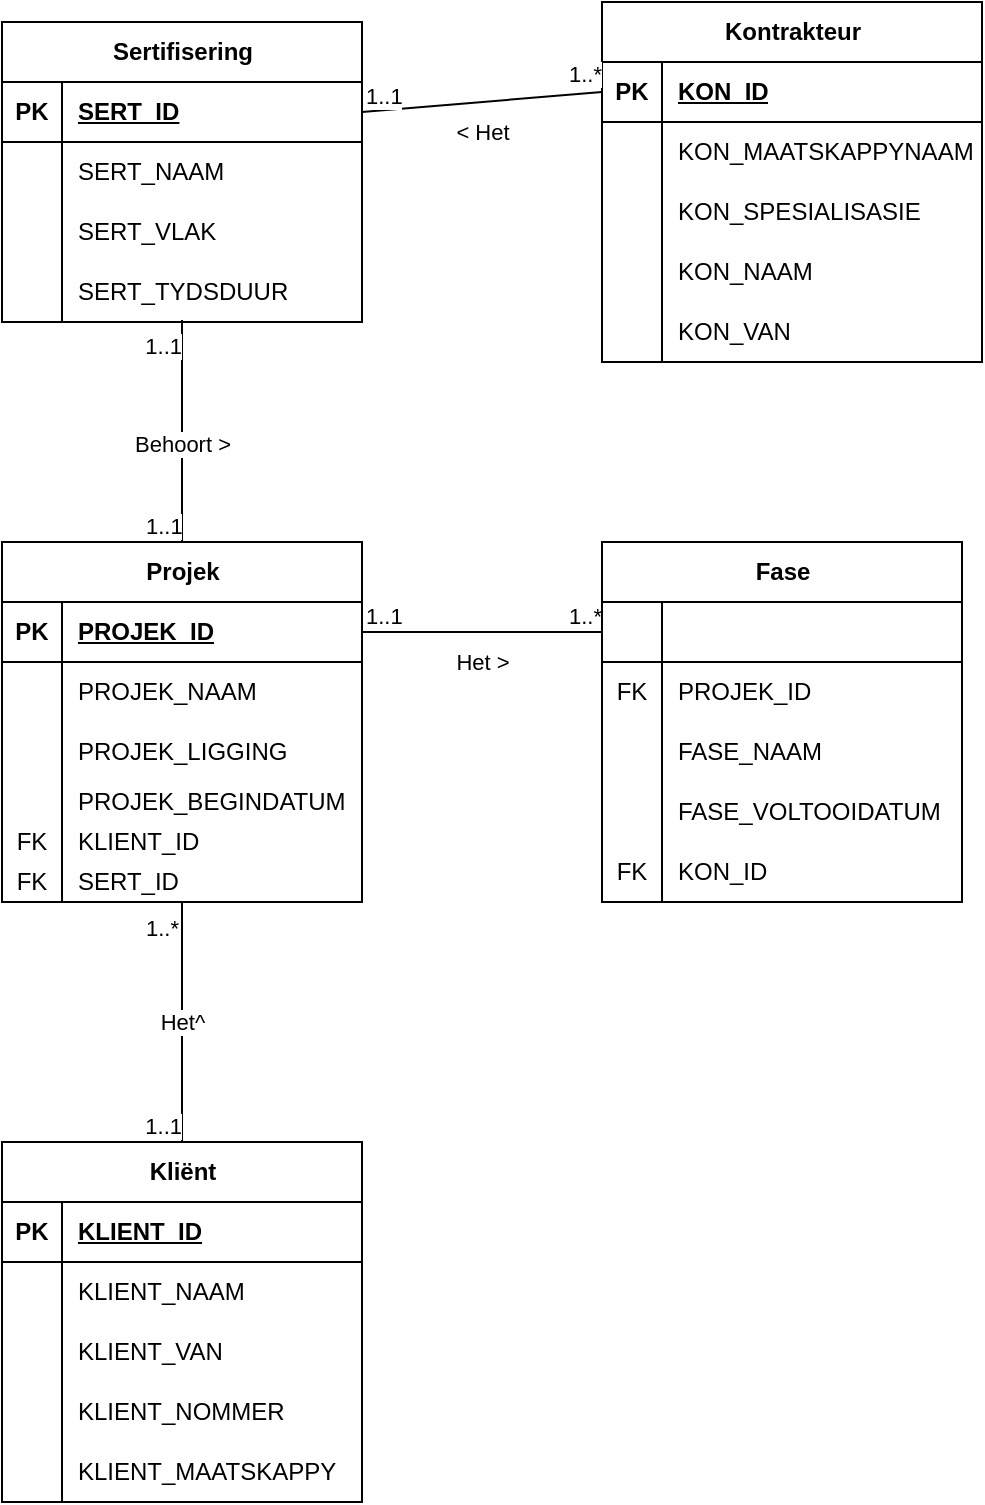 <mxfile version="26.0.16">
  <diagram name="Page-1" id="yYSKnPK_VKAa8_zPlHzS">
    <mxGraphModel dx="457" dy="449" grid="1" gridSize="10" guides="1" tooltips="1" connect="1" arrows="1" fold="1" page="1" pageScale="1" pageWidth="827" pageHeight="1169" math="0" shadow="0">
      <root>
        <mxCell id="0" />
        <mxCell id="1" parent="0" />
        <mxCell id="8T1uzjhkkTsbVpYDEGnf-1" value="" style="endArrow=none;html=1;rounded=0;startFill=0;exitX=1;exitY=0.5;exitDx=0;exitDy=0;entryX=0;entryY=0.5;entryDx=0;entryDy=0;" edge="1" parent="1" source="8T1uzjhkkTsbVpYDEGnf-6" target="8T1uzjhkkTsbVpYDEGnf-35">
          <mxGeometry relative="1" as="geometry">
            <mxPoint x="280" y="500" as="sourcePoint" />
            <mxPoint x="440" y="500" as="targetPoint" />
          </mxGeometry>
        </mxCell>
        <mxCell id="8T1uzjhkkTsbVpYDEGnf-2" value="Het &amp;gt;" style="edgeLabel;resizable=0;html=1;;align=center;verticalAlign=middle;" connectable="0" vertex="1" parent="8T1uzjhkkTsbVpYDEGnf-1">
          <mxGeometry relative="1" as="geometry">
            <mxPoint y="15" as="offset" />
          </mxGeometry>
        </mxCell>
        <mxCell id="8T1uzjhkkTsbVpYDEGnf-3" value="1..1" style="edgeLabel;resizable=0;html=1;;align=left;verticalAlign=bottom;" connectable="0" vertex="1" parent="8T1uzjhkkTsbVpYDEGnf-1">
          <mxGeometry x="-1" relative="1" as="geometry" />
        </mxCell>
        <mxCell id="8T1uzjhkkTsbVpYDEGnf-4" value="1..*" style="edgeLabel;resizable=0;html=1;;align=right;verticalAlign=bottom;" connectable="0" vertex="1" parent="8T1uzjhkkTsbVpYDEGnf-1">
          <mxGeometry x="1" relative="1" as="geometry" />
        </mxCell>
        <mxCell id="8T1uzjhkkTsbVpYDEGnf-5" value="Projek" style="shape=table;startSize=30;container=1;collapsible=1;childLayout=tableLayout;fixedRows=1;rowLines=0;fontStyle=1;align=center;resizeLast=1;html=1;" vertex="1" parent="1">
          <mxGeometry x="10" y="280" width="180" height="180" as="geometry" />
        </mxCell>
        <mxCell id="8T1uzjhkkTsbVpYDEGnf-6" value="" style="shape=tableRow;horizontal=0;startSize=0;swimlaneHead=0;swimlaneBody=0;fillColor=none;collapsible=0;dropTarget=0;points=[[0,0.5],[1,0.5]];portConstraint=eastwest;top=0;left=0;right=0;bottom=1;" vertex="1" parent="8T1uzjhkkTsbVpYDEGnf-5">
          <mxGeometry y="30" width="180" height="30" as="geometry" />
        </mxCell>
        <mxCell id="8T1uzjhkkTsbVpYDEGnf-7" value="PK" style="shape=partialRectangle;connectable=0;fillColor=none;top=0;left=0;bottom=0;right=0;fontStyle=1;overflow=hidden;whiteSpace=wrap;html=1;" vertex="1" parent="8T1uzjhkkTsbVpYDEGnf-6">
          <mxGeometry width="30" height="30" as="geometry">
            <mxRectangle width="30" height="30" as="alternateBounds" />
          </mxGeometry>
        </mxCell>
        <mxCell id="8T1uzjhkkTsbVpYDEGnf-8" value="PROJEK_ID" style="shape=partialRectangle;connectable=0;fillColor=none;top=0;left=0;bottom=0;right=0;align=left;spacingLeft=6;fontStyle=5;overflow=hidden;whiteSpace=wrap;html=1;" vertex="1" parent="8T1uzjhkkTsbVpYDEGnf-6">
          <mxGeometry x="30" width="150" height="30" as="geometry">
            <mxRectangle width="150" height="30" as="alternateBounds" />
          </mxGeometry>
        </mxCell>
        <mxCell id="8T1uzjhkkTsbVpYDEGnf-9" value="" style="shape=tableRow;horizontal=0;startSize=0;swimlaneHead=0;swimlaneBody=0;fillColor=none;collapsible=0;dropTarget=0;points=[[0,0.5],[1,0.5]];portConstraint=eastwest;top=0;left=0;right=0;bottom=0;" vertex="1" parent="8T1uzjhkkTsbVpYDEGnf-5">
          <mxGeometry y="60" width="180" height="30" as="geometry" />
        </mxCell>
        <mxCell id="8T1uzjhkkTsbVpYDEGnf-10" value="" style="shape=partialRectangle;connectable=0;fillColor=none;top=0;left=0;bottom=0;right=0;editable=1;overflow=hidden;whiteSpace=wrap;html=1;" vertex="1" parent="8T1uzjhkkTsbVpYDEGnf-9">
          <mxGeometry width="30" height="30" as="geometry">
            <mxRectangle width="30" height="30" as="alternateBounds" />
          </mxGeometry>
        </mxCell>
        <mxCell id="8T1uzjhkkTsbVpYDEGnf-11" value="PROJEK_NAAM" style="shape=partialRectangle;connectable=0;fillColor=none;top=0;left=0;bottom=0;right=0;align=left;spacingLeft=6;overflow=hidden;whiteSpace=wrap;html=1;" vertex="1" parent="8T1uzjhkkTsbVpYDEGnf-9">
          <mxGeometry x="30" width="150" height="30" as="geometry">
            <mxRectangle width="150" height="30" as="alternateBounds" />
          </mxGeometry>
        </mxCell>
        <mxCell id="8T1uzjhkkTsbVpYDEGnf-12" value="" style="shape=tableRow;horizontal=0;startSize=0;swimlaneHead=0;swimlaneBody=0;fillColor=none;collapsible=0;dropTarget=0;points=[[0,0.5],[1,0.5]];portConstraint=eastwest;top=0;left=0;right=0;bottom=0;" vertex="1" parent="8T1uzjhkkTsbVpYDEGnf-5">
          <mxGeometry y="90" width="180" height="30" as="geometry" />
        </mxCell>
        <mxCell id="8T1uzjhkkTsbVpYDEGnf-13" value="" style="shape=partialRectangle;connectable=0;fillColor=none;top=0;left=0;bottom=0;right=0;editable=1;overflow=hidden;whiteSpace=wrap;html=1;" vertex="1" parent="8T1uzjhkkTsbVpYDEGnf-12">
          <mxGeometry width="30" height="30" as="geometry">
            <mxRectangle width="30" height="30" as="alternateBounds" />
          </mxGeometry>
        </mxCell>
        <mxCell id="8T1uzjhkkTsbVpYDEGnf-14" value="PROJEK_LIGGING" style="shape=partialRectangle;connectable=0;fillColor=none;top=0;left=0;bottom=0;right=0;align=left;spacingLeft=6;overflow=hidden;whiteSpace=wrap;html=1;" vertex="1" parent="8T1uzjhkkTsbVpYDEGnf-12">
          <mxGeometry x="30" width="150" height="30" as="geometry">
            <mxRectangle width="150" height="30" as="alternateBounds" />
          </mxGeometry>
        </mxCell>
        <mxCell id="8T1uzjhkkTsbVpYDEGnf-15" value="" style="shape=tableRow;horizontal=0;startSize=0;swimlaneHead=0;swimlaneBody=0;fillColor=none;collapsible=0;dropTarget=0;points=[[0,0.5],[1,0.5]];portConstraint=eastwest;top=0;left=0;right=0;bottom=0;" vertex="1" parent="8T1uzjhkkTsbVpYDEGnf-5">
          <mxGeometry y="120" width="180" height="20" as="geometry" />
        </mxCell>
        <mxCell id="8T1uzjhkkTsbVpYDEGnf-16" value="" style="shape=partialRectangle;connectable=0;fillColor=none;top=0;left=0;bottom=0;right=0;editable=1;overflow=hidden;whiteSpace=wrap;html=1;" vertex="1" parent="8T1uzjhkkTsbVpYDEGnf-15">
          <mxGeometry width="30" height="20" as="geometry">
            <mxRectangle width="30" height="20" as="alternateBounds" />
          </mxGeometry>
        </mxCell>
        <mxCell id="8T1uzjhkkTsbVpYDEGnf-17" value="PROJEK_BEGINDATUM" style="shape=partialRectangle;connectable=0;fillColor=none;top=0;left=0;bottom=0;right=0;align=left;spacingLeft=6;overflow=hidden;whiteSpace=wrap;html=1;" vertex="1" parent="8T1uzjhkkTsbVpYDEGnf-15">
          <mxGeometry x="30" width="150" height="20" as="geometry">
            <mxRectangle width="150" height="20" as="alternateBounds" />
          </mxGeometry>
        </mxCell>
        <mxCell id="8T1uzjhkkTsbVpYDEGnf-54" style="shape=tableRow;horizontal=0;startSize=0;swimlaneHead=0;swimlaneBody=0;fillColor=none;collapsible=0;dropTarget=0;points=[[0,0.5],[1,0.5]];portConstraint=eastwest;top=0;left=0;right=0;bottom=0;" vertex="1" parent="8T1uzjhkkTsbVpYDEGnf-5">
          <mxGeometry y="140" width="180" height="20" as="geometry" />
        </mxCell>
        <mxCell id="8T1uzjhkkTsbVpYDEGnf-55" value="FK" style="shape=partialRectangle;connectable=0;fillColor=none;top=0;left=0;bottom=0;right=0;editable=1;overflow=hidden;whiteSpace=wrap;html=1;" vertex="1" parent="8T1uzjhkkTsbVpYDEGnf-54">
          <mxGeometry width="30" height="20" as="geometry">
            <mxRectangle width="30" height="20" as="alternateBounds" />
          </mxGeometry>
        </mxCell>
        <mxCell id="8T1uzjhkkTsbVpYDEGnf-56" value="KLIENT_ID" style="shape=partialRectangle;connectable=0;fillColor=none;top=0;left=0;bottom=0;right=0;align=left;spacingLeft=6;overflow=hidden;whiteSpace=wrap;html=1;" vertex="1" parent="8T1uzjhkkTsbVpYDEGnf-54">
          <mxGeometry x="30" width="150" height="20" as="geometry">
            <mxRectangle width="150" height="20" as="alternateBounds" />
          </mxGeometry>
        </mxCell>
        <mxCell id="8T1uzjhkkTsbVpYDEGnf-108" style="shape=tableRow;horizontal=0;startSize=0;swimlaneHead=0;swimlaneBody=0;fillColor=none;collapsible=0;dropTarget=0;points=[[0,0.5],[1,0.5]];portConstraint=eastwest;top=0;left=0;right=0;bottom=0;" vertex="1" parent="8T1uzjhkkTsbVpYDEGnf-5">
          <mxGeometry y="160" width="180" height="20" as="geometry" />
        </mxCell>
        <mxCell id="8T1uzjhkkTsbVpYDEGnf-109" value="FK" style="shape=partialRectangle;connectable=0;fillColor=none;top=0;left=0;bottom=0;right=0;editable=1;overflow=hidden;whiteSpace=wrap;html=1;" vertex="1" parent="8T1uzjhkkTsbVpYDEGnf-108">
          <mxGeometry width="30" height="20" as="geometry">
            <mxRectangle width="30" height="20" as="alternateBounds" />
          </mxGeometry>
        </mxCell>
        <mxCell id="8T1uzjhkkTsbVpYDEGnf-110" value="SERT_ID" style="shape=partialRectangle;connectable=0;fillColor=none;top=0;left=0;bottom=0;right=0;align=left;spacingLeft=6;overflow=hidden;whiteSpace=wrap;html=1;" vertex="1" parent="8T1uzjhkkTsbVpYDEGnf-108">
          <mxGeometry x="30" width="150" height="20" as="geometry">
            <mxRectangle width="150" height="20" as="alternateBounds" />
          </mxGeometry>
        </mxCell>
        <mxCell id="8T1uzjhkkTsbVpYDEGnf-18" value="Kontrakteur" style="shape=table;startSize=30;container=1;collapsible=1;childLayout=tableLayout;fixedRows=1;rowLines=0;fontStyle=1;align=center;resizeLast=1;html=1;" vertex="1" parent="1">
          <mxGeometry x="310" y="10" width="190" height="180" as="geometry" />
        </mxCell>
        <mxCell id="8T1uzjhkkTsbVpYDEGnf-19" value="" style="shape=tableRow;horizontal=0;startSize=0;swimlaneHead=0;swimlaneBody=0;fillColor=none;collapsible=0;dropTarget=0;points=[[0,0.5],[1,0.5]];portConstraint=eastwest;top=0;left=0;right=0;bottom=1;" vertex="1" parent="8T1uzjhkkTsbVpYDEGnf-18">
          <mxGeometry y="30" width="190" height="30" as="geometry" />
        </mxCell>
        <mxCell id="8T1uzjhkkTsbVpYDEGnf-20" value="PK" style="shape=partialRectangle;connectable=0;fillColor=none;top=0;left=0;bottom=0;right=0;fontStyle=1;overflow=hidden;whiteSpace=wrap;html=1;" vertex="1" parent="8T1uzjhkkTsbVpYDEGnf-19">
          <mxGeometry width="30" height="30" as="geometry">
            <mxRectangle width="30" height="30" as="alternateBounds" />
          </mxGeometry>
        </mxCell>
        <mxCell id="8T1uzjhkkTsbVpYDEGnf-21" value="KON_ID" style="shape=partialRectangle;connectable=0;fillColor=none;top=0;left=0;bottom=0;right=0;align=left;spacingLeft=6;fontStyle=5;overflow=hidden;whiteSpace=wrap;html=1;" vertex="1" parent="8T1uzjhkkTsbVpYDEGnf-19">
          <mxGeometry x="30" width="160" height="30" as="geometry">
            <mxRectangle width="160" height="30" as="alternateBounds" />
          </mxGeometry>
        </mxCell>
        <mxCell id="8T1uzjhkkTsbVpYDEGnf-22" value="" style="shape=tableRow;horizontal=0;startSize=0;swimlaneHead=0;swimlaneBody=0;fillColor=none;collapsible=0;dropTarget=0;points=[[0,0.5],[1,0.5]];portConstraint=eastwest;top=0;left=0;right=0;bottom=0;" vertex="1" parent="8T1uzjhkkTsbVpYDEGnf-18">
          <mxGeometry y="60" width="190" height="30" as="geometry" />
        </mxCell>
        <mxCell id="8T1uzjhkkTsbVpYDEGnf-23" value="" style="shape=partialRectangle;connectable=0;fillColor=none;top=0;left=0;bottom=0;right=0;editable=1;overflow=hidden;whiteSpace=wrap;html=1;" vertex="1" parent="8T1uzjhkkTsbVpYDEGnf-22">
          <mxGeometry width="30" height="30" as="geometry">
            <mxRectangle width="30" height="30" as="alternateBounds" />
          </mxGeometry>
        </mxCell>
        <mxCell id="8T1uzjhkkTsbVpYDEGnf-24" value="KON_MAATSKAPPYNAAM" style="shape=partialRectangle;connectable=0;fillColor=none;top=0;left=0;bottom=0;right=0;align=left;spacingLeft=6;overflow=hidden;whiteSpace=wrap;html=1;" vertex="1" parent="8T1uzjhkkTsbVpYDEGnf-22">
          <mxGeometry x="30" width="160" height="30" as="geometry">
            <mxRectangle width="160" height="30" as="alternateBounds" />
          </mxGeometry>
        </mxCell>
        <mxCell id="8T1uzjhkkTsbVpYDEGnf-25" value="" style="shape=tableRow;horizontal=0;startSize=0;swimlaneHead=0;swimlaneBody=0;fillColor=none;collapsible=0;dropTarget=0;points=[[0,0.5],[1,0.5]];portConstraint=eastwest;top=0;left=0;right=0;bottom=0;" vertex="1" parent="8T1uzjhkkTsbVpYDEGnf-18">
          <mxGeometry y="90" width="190" height="30" as="geometry" />
        </mxCell>
        <mxCell id="8T1uzjhkkTsbVpYDEGnf-26" value="" style="shape=partialRectangle;connectable=0;fillColor=none;top=0;left=0;bottom=0;right=0;editable=1;overflow=hidden;whiteSpace=wrap;html=1;" vertex="1" parent="8T1uzjhkkTsbVpYDEGnf-25">
          <mxGeometry width="30" height="30" as="geometry">
            <mxRectangle width="30" height="30" as="alternateBounds" />
          </mxGeometry>
        </mxCell>
        <mxCell id="8T1uzjhkkTsbVpYDEGnf-27" value="KON_SPESIALISASIE" style="shape=partialRectangle;connectable=0;fillColor=none;top=0;left=0;bottom=0;right=0;align=left;spacingLeft=6;overflow=hidden;whiteSpace=wrap;html=1;" vertex="1" parent="8T1uzjhkkTsbVpYDEGnf-25">
          <mxGeometry x="30" width="160" height="30" as="geometry">
            <mxRectangle width="160" height="30" as="alternateBounds" />
          </mxGeometry>
        </mxCell>
        <mxCell id="8T1uzjhkkTsbVpYDEGnf-28" value="" style="shape=tableRow;horizontal=0;startSize=0;swimlaneHead=0;swimlaneBody=0;fillColor=none;collapsible=0;dropTarget=0;points=[[0,0.5],[1,0.5]];portConstraint=eastwest;top=0;left=0;right=0;bottom=0;" vertex="1" parent="8T1uzjhkkTsbVpYDEGnf-18">
          <mxGeometry y="120" width="190" height="30" as="geometry" />
        </mxCell>
        <mxCell id="8T1uzjhkkTsbVpYDEGnf-29" value="" style="shape=partialRectangle;connectable=0;fillColor=none;top=0;left=0;bottom=0;right=0;editable=1;overflow=hidden;whiteSpace=wrap;html=1;" vertex="1" parent="8T1uzjhkkTsbVpYDEGnf-28">
          <mxGeometry width="30" height="30" as="geometry">
            <mxRectangle width="30" height="30" as="alternateBounds" />
          </mxGeometry>
        </mxCell>
        <mxCell id="8T1uzjhkkTsbVpYDEGnf-30" value="KON_NAAM" style="shape=partialRectangle;connectable=0;fillColor=none;top=0;left=0;bottom=0;right=0;align=left;spacingLeft=6;overflow=hidden;whiteSpace=wrap;html=1;" vertex="1" parent="8T1uzjhkkTsbVpYDEGnf-28">
          <mxGeometry x="30" width="160" height="30" as="geometry">
            <mxRectangle width="160" height="30" as="alternateBounds" />
          </mxGeometry>
        </mxCell>
        <mxCell id="8T1uzjhkkTsbVpYDEGnf-31" style="shape=tableRow;horizontal=0;startSize=0;swimlaneHead=0;swimlaneBody=0;fillColor=none;collapsible=0;dropTarget=0;points=[[0,0.5],[1,0.5]];portConstraint=eastwest;top=0;left=0;right=0;bottom=0;" vertex="1" parent="8T1uzjhkkTsbVpYDEGnf-18">
          <mxGeometry y="150" width="190" height="30" as="geometry" />
        </mxCell>
        <mxCell id="8T1uzjhkkTsbVpYDEGnf-32" style="shape=partialRectangle;connectable=0;fillColor=none;top=0;left=0;bottom=0;right=0;editable=1;overflow=hidden;whiteSpace=wrap;html=1;" vertex="1" parent="8T1uzjhkkTsbVpYDEGnf-31">
          <mxGeometry width="30" height="30" as="geometry">
            <mxRectangle width="30" height="30" as="alternateBounds" />
          </mxGeometry>
        </mxCell>
        <mxCell id="8T1uzjhkkTsbVpYDEGnf-33" value="KON_VAN" style="shape=partialRectangle;connectable=0;fillColor=none;top=0;left=0;bottom=0;right=0;align=left;spacingLeft=6;overflow=hidden;whiteSpace=wrap;html=1;" vertex="1" parent="8T1uzjhkkTsbVpYDEGnf-31">
          <mxGeometry x="30" width="160" height="30" as="geometry">
            <mxRectangle width="160" height="30" as="alternateBounds" />
          </mxGeometry>
        </mxCell>
        <mxCell id="8T1uzjhkkTsbVpYDEGnf-34" value="Fase" style="shape=table;startSize=30;container=1;collapsible=1;childLayout=tableLayout;fixedRows=1;rowLines=0;fontStyle=1;align=center;resizeLast=1;html=1;" vertex="1" parent="1">
          <mxGeometry x="310" y="280" width="180" height="180" as="geometry" />
        </mxCell>
        <mxCell id="8T1uzjhkkTsbVpYDEGnf-35" value="" style="shape=tableRow;horizontal=0;startSize=0;swimlaneHead=0;swimlaneBody=0;fillColor=none;collapsible=0;dropTarget=0;points=[[0,0.5],[1,0.5]];portConstraint=eastwest;top=0;left=0;right=0;bottom=1;" vertex="1" parent="8T1uzjhkkTsbVpYDEGnf-34">
          <mxGeometry y="30" width="180" height="30" as="geometry" />
        </mxCell>
        <mxCell id="8T1uzjhkkTsbVpYDEGnf-36" value="&amp;nbsp;" style="shape=partialRectangle;connectable=0;fillColor=none;top=0;left=0;bottom=0;right=0;fontStyle=1;overflow=hidden;whiteSpace=wrap;html=1;" vertex="1" parent="8T1uzjhkkTsbVpYDEGnf-35">
          <mxGeometry width="30" height="30" as="geometry">
            <mxRectangle width="30" height="30" as="alternateBounds" />
          </mxGeometry>
        </mxCell>
        <mxCell id="8T1uzjhkkTsbVpYDEGnf-37" value="" style="shape=partialRectangle;connectable=0;fillColor=none;top=0;left=0;bottom=0;right=0;align=left;spacingLeft=6;fontStyle=5;overflow=hidden;whiteSpace=wrap;html=1;" vertex="1" parent="8T1uzjhkkTsbVpYDEGnf-35">
          <mxGeometry x="30" width="150" height="30" as="geometry">
            <mxRectangle width="150" height="30" as="alternateBounds" />
          </mxGeometry>
        </mxCell>
        <mxCell id="8T1uzjhkkTsbVpYDEGnf-38" value="" style="shape=tableRow;horizontal=0;startSize=0;swimlaneHead=0;swimlaneBody=0;fillColor=none;collapsible=0;dropTarget=0;points=[[0,0.5],[1,0.5]];portConstraint=eastwest;top=0;left=0;right=0;bottom=0;" vertex="1" parent="8T1uzjhkkTsbVpYDEGnf-34">
          <mxGeometry y="60" width="180" height="30" as="geometry" />
        </mxCell>
        <mxCell id="8T1uzjhkkTsbVpYDEGnf-39" value="FK" style="shape=partialRectangle;connectable=0;fillColor=none;top=0;left=0;bottom=0;right=0;editable=1;overflow=hidden;whiteSpace=wrap;html=1;" vertex="1" parent="8T1uzjhkkTsbVpYDEGnf-38">
          <mxGeometry width="30" height="30" as="geometry">
            <mxRectangle width="30" height="30" as="alternateBounds" />
          </mxGeometry>
        </mxCell>
        <mxCell id="8T1uzjhkkTsbVpYDEGnf-40" value="PROJEK_ID" style="shape=partialRectangle;connectable=0;fillColor=none;top=0;left=0;bottom=0;right=0;align=left;spacingLeft=6;overflow=hidden;whiteSpace=wrap;html=1;" vertex="1" parent="8T1uzjhkkTsbVpYDEGnf-38">
          <mxGeometry x="30" width="150" height="30" as="geometry">
            <mxRectangle width="150" height="30" as="alternateBounds" />
          </mxGeometry>
        </mxCell>
        <mxCell id="8T1uzjhkkTsbVpYDEGnf-41" value="" style="shape=tableRow;horizontal=0;startSize=0;swimlaneHead=0;swimlaneBody=0;fillColor=none;collapsible=0;dropTarget=0;points=[[0,0.5],[1,0.5]];portConstraint=eastwest;top=0;left=0;right=0;bottom=0;" vertex="1" parent="8T1uzjhkkTsbVpYDEGnf-34">
          <mxGeometry y="90" width="180" height="30" as="geometry" />
        </mxCell>
        <mxCell id="8T1uzjhkkTsbVpYDEGnf-42" value="" style="shape=partialRectangle;connectable=0;fillColor=none;top=0;left=0;bottom=0;right=0;editable=1;overflow=hidden;whiteSpace=wrap;html=1;" vertex="1" parent="8T1uzjhkkTsbVpYDEGnf-41">
          <mxGeometry width="30" height="30" as="geometry">
            <mxRectangle width="30" height="30" as="alternateBounds" />
          </mxGeometry>
        </mxCell>
        <mxCell id="8T1uzjhkkTsbVpYDEGnf-43" value="FASE_NAAM" style="shape=partialRectangle;connectable=0;fillColor=none;top=0;left=0;bottom=0;right=0;align=left;spacingLeft=6;overflow=hidden;whiteSpace=wrap;html=1;" vertex="1" parent="8T1uzjhkkTsbVpYDEGnf-41">
          <mxGeometry x="30" width="150" height="30" as="geometry">
            <mxRectangle width="150" height="30" as="alternateBounds" />
          </mxGeometry>
        </mxCell>
        <mxCell id="8T1uzjhkkTsbVpYDEGnf-44" value="" style="shape=tableRow;horizontal=0;startSize=0;swimlaneHead=0;swimlaneBody=0;fillColor=none;collapsible=0;dropTarget=0;points=[[0,0.5],[1,0.5]];portConstraint=eastwest;top=0;left=0;right=0;bottom=0;" vertex="1" parent="8T1uzjhkkTsbVpYDEGnf-34">
          <mxGeometry y="120" width="180" height="30" as="geometry" />
        </mxCell>
        <mxCell id="8T1uzjhkkTsbVpYDEGnf-45" value="" style="shape=partialRectangle;connectable=0;fillColor=none;top=0;left=0;bottom=0;right=0;editable=1;overflow=hidden;whiteSpace=wrap;html=1;" vertex="1" parent="8T1uzjhkkTsbVpYDEGnf-44">
          <mxGeometry width="30" height="30" as="geometry">
            <mxRectangle width="30" height="30" as="alternateBounds" />
          </mxGeometry>
        </mxCell>
        <mxCell id="8T1uzjhkkTsbVpYDEGnf-46" value="FASE_VOLTOOIDATUM" style="shape=partialRectangle;connectable=0;fillColor=none;top=0;left=0;bottom=0;right=0;align=left;spacingLeft=6;overflow=hidden;whiteSpace=wrap;html=1;" vertex="1" parent="8T1uzjhkkTsbVpYDEGnf-44">
          <mxGeometry x="30" width="150" height="30" as="geometry">
            <mxRectangle width="150" height="30" as="alternateBounds" />
          </mxGeometry>
        </mxCell>
        <mxCell id="8T1uzjhkkTsbVpYDEGnf-47" style="shape=tableRow;horizontal=0;startSize=0;swimlaneHead=0;swimlaneBody=0;fillColor=none;collapsible=0;dropTarget=0;points=[[0,0.5],[1,0.5]];portConstraint=eastwest;top=0;left=0;right=0;bottom=0;" vertex="1" parent="8T1uzjhkkTsbVpYDEGnf-34">
          <mxGeometry y="150" width="180" height="30" as="geometry" />
        </mxCell>
        <mxCell id="8T1uzjhkkTsbVpYDEGnf-48" value="FK" style="shape=partialRectangle;connectable=0;fillColor=none;top=0;left=0;bottom=0;right=0;editable=1;overflow=hidden;whiteSpace=wrap;html=1;" vertex="1" parent="8T1uzjhkkTsbVpYDEGnf-47">
          <mxGeometry width="30" height="30" as="geometry">
            <mxRectangle width="30" height="30" as="alternateBounds" />
          </mxGeometry>
        </mxCell>
        <mxCell id="8T1uzjhkkTsbVpYDEGnf-49" value="KON_ID" style="shape=partialRectangle;connectable=0;fillColor=none;top=0;left=0;bottom=0;right=0;align=left;spacingLeft=6;overflow=hidden;whiteSpace=wrap;html=1;" vertex="1" parent="8T1uzjhkkTsbVpYDEGnf-47">
          <mxGeometry x="30" width="150" height="30" as="geometry">
            <mxRectangle width="150" height="30" as="alternateBounds" />
          </mxGeometry>
        </mxCell>
        <mxCell id="8T1uzjhkkTsbVpYDEGnf-50" value="" style="endArrow=none;html=1;rounded=0;startFill=0;exitX=1;exitY=0.5;exitDx=0;exitDy=0;entryX=0;entryY=0.5;entryDx=0;entryDy=0;" edge="1" parent="1" source="8T1uzjhkkTsbVpYDEGnf-117" target="8T1uzjhkkTsbVpYDEGnf-19">
          <mxGeometry relative="1" as="geometry">
            <mxPoint x="200" y="335" as="sourcePoint" />
            <mxPoint x="320" y="335" as="targetPoint" />
          </mxGeometry>
        </mxCell>
        <mxCell id="8T1uzjhkkTsbVpYDEGnf-51" value="&amp;lt; Het" style="edgeLabel;resizable=0;html=1;;align=center;verticalAlign=middle;" connectable="0" vertex="1" parent="8T1uzjhkkTsbVpYDEGnf-50">
          <mxGeometry relative="1" as="geometry">
            <mxPoint y="15" as="offset" />
          </mxGeometry>
        </mxCell>
        <mxCell id="8T1uzjhkkTsbVpYDEGnf-52" value="1..1" style="edgeLabel;resizable=0;html=1;;align=left;verticalAlign=bottom;" connectable="0" vertex="1" parent="8T1uzjhkkTsbVpYDEGnf-50">
          <mxGeometry x="-1" relative="1" as="geometry" />
        </mxCell>
        <mxCell id="8T1uzjhkkTsbVpYDEGnf-53" value="1..*" style="edgeLabel;resizable=0;html=1;;align=right;verticalAlign=bottom;" connectable="0" vertex="1" parent="8T1uzjhkkTsbVpYDEGnf-50">
          <mxGeometry x="1" relative="1" as="geometry" />
        </mxCell>
        <mxCell id="8T1uzjhkkTsbVpYDEGnf-57" value="Kliënt" style="shape=table;startSize=30;container=1;collapsible=1;childLayout=tableLayout;fixedRows=1;rowLines=0;fontStyle=1;align=center;resizeLast=1;html=1;" vertex="1" parent="1">
          <mxGeometry x="10" y="580" width="180" height="180" as="geometry" />
        </mxCell>
        <mxCell id="8T1uzjhkkTsbVpYDEGnf-58" value="" style="shape=tableRow;horizontal=0;startSize=0;swimlaneHead=0;swimlaneBody=0;fillColor=none;collapsible=0;dropTarget=0;points=[[0,0.5],[1,0.5]];portConstraint=eastwest;top=0;left=0;right=0;bottom=1;" vertex="1" parent="8T1uzjhkkTsbVpYDEGnf-57">
          <mxGeometry y="30" width="180" height="30" as="geometry" />
        </mxCell>
        <mxCell id="8T1uzjhkkTsbVpYDEGnf-59" value="PK" style="shape=partialRectangle;connectable=0;fillColor=none;top=0;left=0;bottom=0;right=0;fontStyle=1;overflow=hidden;whiteSpace=wrap;html=1;" vertex="1" parent="8T1uzjhkkTsbVpYDEGnf-58">
          <mxGeometry width="30" height="30" as="geometry">
            <mxRectangle width="30" height="30" as="alternateBounds" />
          </mxGeometry>
        </mxCell>
        <mxCell id="8T1uzjhkkTsbVpYDEGnf-60" value="KLIENT_ID" style="shape=partialRectangle;connectable=0;fillColor=none;top=0;left=0;bottom=0;right=0;align=left;spacingLeft=6;fontStyle=5;overflow=hidden;whiteSpace=wrap;html=1;" vertex="1" parent="8T1uzjhkkTsbVpYDEGnf-58">
          <mxGeometry x="30" width="150" height="30" as="geometry">
            <mxRectangle width="150" height="30" as="alternateBounds" />
          </mxGeometry>
        </mxCell>
        <mxCell id="8T1uzjhkkTsbVpYDEGnf-61" value="" style="shape=tableRow;horizontal=0;startSize=0;swimlaneHead=0;swimlaneBody=0;fillColor=none;collapsible=0;dropTarget=0;points=[[0,0.5],[1,0.5]];portConstraint=eastwest;top=0;left=0;right=0;bottom=0;" vertex="1" parent="8T1uzjhkkTsbVpYDEGnf-57">
          <mxGeometry y="60" width="180" height="30" as="geometry" />
        </mxCell>
        <mxCell id="8T1uzjhkkTsbVpYDEGnf-62" value="" style="shape=partialRectangle;connectable=0;fillColor=none;top=0;left=0;bottom=0;right=0;editable=1;overflow=hidden;whiteSpace=wrap;html=1;" vertex="1" parent="8T1uzjhkkTsbVpYDEGnf-61">
          <mxGeometry width="30" height="30" as="geometry">
            <mxRectangle width="30" height="30" as="alternateBounds" />
          </mxGeometry>
        </mxCell>
        <mxCell id="8T1uzjhkkTsbVpYDEGnf-63" value="KLIENT_NAAM" style="shape=partialRectangle;connectable=0;fillColor=none;top=0;left=0;bottom=0;right=0;align=left;spacingLeft=6;overflow=hidden;whiteSpace=wrap;html=1;" vertex="1" parent="8T1uzjhkkTsbVpYDEGnf-61">
          <mxGeometry x="30" width="150" height="30" as="geometry">
            <mxRectangle width="150" height="30" as="alternateBounds" />
          </mxGeometry>
        </mxCell>
        <mxCell id="8T1uzjhkkTsbVpYDEGnf-70" style="shape=tableRow;horizontal=0;startSize=0;swimlaneHead=0;swimlaneBody=0;fillColor=none;collapsible=0;dropTarget=0;points=[[0,0.5],[1,0.5]];portConstraint=eastwest;top=0;left=0;right=0;bottom=0;" vertex="1" parent="8T1uzjhkkTsbVpYDEGnf-57">
          <mxGeometry y="90" width="180" height="30" as="geometry" />
        </mxCell>
        <mxCell id="8T1uzjhkkTsbVpYDEGnf-71" style="shape=partialRectangle;connectable=0;fillColor=none;top=0;left=0;bottom=0;right=0;editable=1;overflow=hidden;whiteSpace=wrap;html=1;" vertex="1" parent="8T1uzjhkkTsbVpYDEGnf-70">
          <mxGeometry width="30" height="30" as="geometry">
            <mxRectangle width="30" height="30" as="alternateBounds" />
          </mxGeometry>
        </mxCell>
        <mxCell id="8T1uzjhkkTsbVpYDEGnf-72" value="KLIENT_VAN" style="shape=partialRectangle;connectable=0;fillColor=none;top=0;left=0;bottom=0;right=0;align=left;spacingLeft=6;overflow=hidden;whiteSpace=wrap;html=1;" vertex="1" parent="8T1uzjhkkTsbVpYDEGnf-70">
          <mxGeometry x="30" width="150" height="30" as="geometry">
            <mxRectangle width="150" height="30" as="alternateBounds" />
          </mxGeometry>
        </mxCell>
        <mxCell id="8T1uzjhkkTsbVpYDEGnf-64" value="" style="shape=tableRow;horizontal=0;startSize=0;swimlaneHead=0;swimlaneBody=0;fillColor=none;collapsible=0;dropTarget=0;points=[[0,0.5],[1,0.5]];portConstraint=eastwest;top=0;left=0;right=0;bottom=0;" vertex="1" parent="8T1uzjhkkTsbVpYDEGnf-57">
          <mxGeometry y="120" width="180" height="30" as="geometry" />
        </mxCell>
        <mxCell id="8T1uzjhkkTsbVpYDEGnf-65" value="" style="shape=partialRectangle;connectable=0;fillColor=none;top=0;left=0;bottom=0;right=0;editable=1;overflow=hidden;whiteSpace=wrap;html=1;" vertex="1" parent="8T1uzjhkkTsbVpYDEGnf-64">
          <mxGeometry width="30" height="30" as="geometry">
            <mxRectangle width="30" height="30" as="alternateBounds" />
          </mxGeometry>
        </mxCell>
        <mxCell id="8T1uzjhkkTsbVpYDEGnf-66" value="KLIENT_NOMMER" style="shape=partialRectangle;connectable=0;fillColor=none;top=0;left=0;bottom=0;right=0;align=left;spacingLeft=6;overflow=hidden;whiteSpace=wrap;html=1;" vertex="1" parent="8T1uzjhkkTsbVpYDEGnf-64">
          <mxGeometry x="30" width="150" height="30" as="geometry">
            <mxRectangle width="150" height="30" as="alternateBounds" />
          </mxGeometry>
        </mxCell>
        <mxCell id="8T1uzjhkkTsbVpYDEGnf-67" value="" style="shape=tableRow;horizontal=0;startSize=0;swimlaneHead=0;swimlaneBody=0;fillColor=none;collapsible=0;dropTarget=0;points=[[0,0.5],[1,0.5]];portConstraint=eastwest;top=0;left=0;right=0;bottom=0;" vertex="1" parent="8T1uzjhkkTsbVpYDEGnf-57">
          <mxGeometry y="150" width="180" height="30" as="geometry" />
        </mxCell>
        <mxCell id="8T1uzjhkkTsbVpYDEGnf-68" value="" style="shape=partialRectangle;connectable=0;fillColor=none;top=0;left=0;bottom=0;right=0;editable=1;overflow=hidden;whiteSpace=wrap;html=1;" vertex="1" parent="8T1uzjhkkTsbVpYDEGnf-67">
          <mxGeometry width="30" height="30" as="geometry">
            <mxRectangle width="30" height="30" as="alternateBounds" />
          </mxGeometry>
        </mxCell>
        <mxCell id="8T1uzjhkkTsbVpYDEGnf-69" value="KLIENT_MAATSKAPPY" style="shape=partialRectangle;connectable=0;fillColor=none;top=0;left=0;bottom=0;right=0;align=left;spacingLeft=6;overflow=hidden;whiteSpace=wrap;html=1;" vertex="1" parent="8T1uzjhkkTsbVpYDEGnf-67">
          <mxGeometry x="30" width="150" height="30" as="geometry">
            <mxRectangle width="150" height="30" as="alternateBounds" />
          </mxGeometry>
        </mxCell>
        <mxCell id="8T1uzjhkkTsbVpYDEGnf-73" value="" style="endArrow=none;html=1;rounded=0;startFill=0;entryX=0.5;entryY=0;entryDx=0;entryDy=0;" edge="1" parent="1" target="8T1uzjhkkTsbVpYDEGnf-57">
          <mxGeometry relative="1" as="geometry">
            <mxPoint x="100" y="460" as="sourcePoint" />
            <mxPoint x="110" y="580" as="targetPoint" />
          </mxGeometry>
        </mxCell>
        <mxCell id="8T1uzjhkkTsbVpYDEGnf-74" value="Het^" style="edgeLabel;resizable=0;html=1;;align=center;verticalAlign=middle;" connectable="0" vertex="1" parent="8T1uzjhkkTsbVpYDEGnf-73">
          <mxGeometry relative="1" as="geometry" />
        </mxCell>
        <mxCell id="8T1uzjhkkTsbVpYDEGnf-75" value="1..*" style="edgeLabel;resizable=0;html=1;;align=left;verticalAlign=bottom;" connectable="0" vertex="1" parent="8T1uzjhkkTsbVpYDEGnf-73">
          <mxGeometry x="-1" relative="1" as="geometry">
            <mxPoint x="-20" y="21" as="offset" />
          </mxGeometry>
        </mxCell>
        <mxCell id="8T1uzjhkkTsbVpYDEGnf-76" value="1..1" style="edgeLabel;resizable=0;html=1;;align=right;verticalAlign=bottom;" connectable="0" vertex="1" parent="8T1uzjhkkTsbVpYDEGnf-73">
          <mxGeometry x="1" relative="1" as="geometry" />
        </mxCell>
        <mxCell id="8T1uzjhkkTsbVpYDEGnf-116" value="Sertifisering" style="shape=table;startSize=30;container=1;collapsible=1;childLayout=tableLayout;fixedRows=1;rowLines=0;fontStyle=1;align=center;resizeLast=1;html=1;" vertex="1" parent="1">
          <mxGeometry x="10" y="20" width="180" height="150" as="geometry" />
        </mxCell>
        <mxCell id="8T1uzjhkkTsbVpYDEGnf-117" value="" style="shape=tableRow;horizontal=0;startSize=0;swimlaneHead=0;swimlaneBody=0;fillColor=none;collapsible=0;dropTarget=0;points=[[0,0.5],[1,0.5]];portConstraint=eastwest;top=0;left=0;right=0;bottom=1;" vertex="1" parent="8T1uzjhkkTsbVpYDEGnf-116">
          <mxGeometry y="30" width="180" height="30" as="geometry" />
        </mxCell>
        <mxCell id="8T1uzjhkkTsbVpYDEGnf-118" value="PK" style="shape=partialRectangle;connectable=0;fillColor=none;top=0;left=0;bottom=0;right=0;fontStyle=1;overflow=hidden;whiteSpace=wrap;html=1;" vertex="1" parent="8T1uzjhkkTsbVpYDEGnf-117">
          <mxGeometry width="30" height="30" as="geometry">
            <mxRectangle width="30" height="30" as="alternateBounds" />
          </mxGeometry>
        </mxCell>
        <mxCell id="8T1uzjhkkTsbVpYDEGnf-119" value="SERT_ID" style="shape=partialRectangle;connectable=0;fillColor=none;top=0;left=0;bottom=0;right=0;align=left;spacingLeft=6;fontStyle=5;overflow=hidden;whiteSpace=wrap;html=1;" vertex="1" parent="8T1uzjhkkTsbVpYDEGnf-117">
          <mxGeometry x="30" width="150" height="30" as="geometry">
            <mxRectangle width="150" height="30" as="alternateBounds" />
          </mxGeometry>
        </mxCell>
        <mxCell id="8T1uzjhkkTsbVpYDEGnf-120" value="" style="shape=tableRow;horizontal=0;startSize=0;swimlaneHead=0;swimlaneBody=0;fillColor=none;collapsible=0;dropTarget=0;points=[[0,0.5],[1,0.5]];portConstraint=eastwest;top=0;left=0;right=0;bottom=0;" vertex="1" parent="8T1uzjhkkTsbVpYDEGnf-116">
          <mxGeometry y="60" width="180" height="30" as="geometry" />
        </mxCell>
        <mxCell id="8T1uzjhkkTsbVpYDEGnf-121" value="" style="shape=partialRectangle;connectable=0;fillColor=none;top=0;left=0;bottom=0;right=0;editable=1;overflow=hidden;whiteSpace=wrap;html=1;" vertex="1" parent="8T1uzjhkkTsbVpYDEGnf-120">
          <mxGeometry width="30" height="30" as="geometry">
            <mxRectangle width="30" height="30" as="alternateBounds" />
          </mxGeometry>
        </mxCell>
        <mxCell id="8T1uzjhkkTsbVpYDEGnf-122" value="SERT_NAAM" style="shape=partialRectangle;connectable=0;fillColor=none;top=0;left=0;bottom=0;right=0;align=left;spacingLeft=6;overflow=hidden;whiteSpace=wrap;html=1;" vertex="1" parent="8T1uzjhkkTsbVpYDEGnf-120">
          <mxGeometry x="30" width="150" height="30" as="geometry">
            <mxRectangle width="150" height="30" as="alternateBounds" />
          </mxGeometry>
        </mxCell>
        <mxCell id="8T1uzjhkkTsbVpYDEGnf-123" value="" style="shape=tableRow;horizontal=0;startSize=0;swimlaneHead=0;swimlaneBody=0;fillColor=none;collapsible=0;dropTarget=0;points=[[0,0.5],[1,0.5]];portConstraint=eastwest;top=0;left=0;right=0;bottom=0;" vertex="1" parent="8T1uzjhkkTsbVpYDEGnf-116">
          <mxGeometry y="90" width="180" height="30" as="geometry" />
        </mxCell>
        <mxCell id="8T1uzjhkkTsbVpYDEGnf-124" value="" style="shape=partialRectangle;connectable=0;fillColor=none;top=0;left=0;bottom=0;right=0;editable=1;overflow=hidden;whiteSpace=wrap;html=1;" vertex="1" parent="8T1uzjhkkTsbVpYDEGnf-123">
          <mxGeometry width="30" height="30" as="geometry">
            <mxRectangle width="30" height="30" as="alternateBounds" />
          </mxGeometry>
        </mxCell>
        <mxCell id="8T1uzjhkkTsbVpYDEGnf-125" value="SERT_VLAK" style="shape=partialRectangle;connectable=0;fillColor=none;top=0;left=0;bottom=0;right=0;align=left;spacingLeft=6;overflow=hidden;whiteSpace=wrap;html=1;" vertex="1" parent="8T1uzjhkkTsbVpYDEGnf-123">
          <mxGeometry x="30" width="150" height="30" as="geometry">
            <mxRectangle width="150" height="30" as="alternateBounds" />
          </mxGeometry>
        </mxCell>
        <mxCell id="8T1uzjhkkTsbVpYDEGnf-126" value="" style="shape=tableRow;horizontal=0;startSize=0;swimlaneHead=0;swimlaneBody=0;fillColor=none;collapsible=0;dropTarget=0;points=[[0,0.5],[1,0.5]];portConstraint=eastwest;top=0;left=0;right=0;bottom=0;" vertex="1" parent="8T1uzjhkkTsbVpYDEGnf-116">
          <mxGeometry y="120" width="180" height="30" as="geometry" />
        </mxCell>
        <mxCell id="8T1uzjhkkTsbVpYDEGnf-127" value="" style="shape=partialRectangle;connectable=0;fillColor=none;top=0;left=0;bottom=0;right=0;editable=1;overflow=hidden;whiteSpace=wrap;html=1;" vertex="1" parent="8T1uzjhkkTsbVpYDEGnf-126">
          <mxGeometry width="30" height="30" as="geometry">
            <mxRectangle width="30" height="30" as="alternateBounds" />
          </mxGeometry>
        </mxCell>
        <mxCell id="8T1uzjhkkTsbVpYDEGnf-128" value="SERT_TYDSDUUR" style="shape=partialRectangle;connectable=0;fillColor=none;top=0;left=0;bottom=0;right=0;align=left;spacingLeft=6;overflow=hidden;whiteSpace=wrap;html=1;" vertex="1" parent="8T1uzjhkkTsbVpYDEGnf-126">
          <mxGeometry x="30" width="150" height="30" as="geometry">
            <mxRectangle width="150" height="30" as="alternateBounds" />
          </mxGeometry>
        </mxCell>
        <mxCell id="8T1uzjhkkTsbVpYDEGnf-129" value="" style="endArrow=none;html=1;rounded=0;startFill=0;exitX=0.5;exitY=0;exitDx=0;exitDy=0;" edge="1" parent="1" source="8T1uzjhkkTsbVpYDEGnf-5">
          <mxGeometry relative="1" as="geometry">
            <mxPoint x="200" y="335" as="sourcePoint" />
            <mxPoint x="100" y="169" as="targetPoint" />
          </mxGeometry>
        </mxCell>
        <mxCell id="8T1uzjhkkTsbVpYDEGnf-130" value="Behoort &amp;gt;" style="edgeLabel;resizable=0;html=1;;align=center;verticalAlign=middle;" connectable="0" vertex="1" parent="8T1uzjhkkTsbVpYDEGnf-129">
          <mxGeometry relative="1" as="geometry">
            <mxPoint y="6" as="offset" />
          </mxGeometry>
        </mxCell>
        <mxCell id="8T1uzjhkkTsbVpYDEGnf-131" value="1..1" style="edgeLabel;resizable=0;html=1;;align=left;verticalAlign=bottom;" connectable="0" vertex="1" parent="8T1uzjhkkTsbVpYDEGnf-129">
          <mxGeometry x="-1" relative="1" as="geometry">
            <mxPoint x="-20" as="offset" />
          </mxGeometry>
        </mxCell>
        <mxCell id="8T1uzjhkkTsbVpYDEGnf-132" value="1..1" style="edgeLabel;resizable=0;html=1;;align=right;verticalAlign=bottom;" connectable="0" vertex="1" parent="8T1uzjhkkTsbVpYDEGnf-129">
          <mxGeometry x="1" relative="1" as="geometry">
            <mxPoint y="21" as="offset" />
          </mxGeometry>
        </mxCell>
      </root>
    </mxGraphModel>
  </diagram>
</mxfile>
